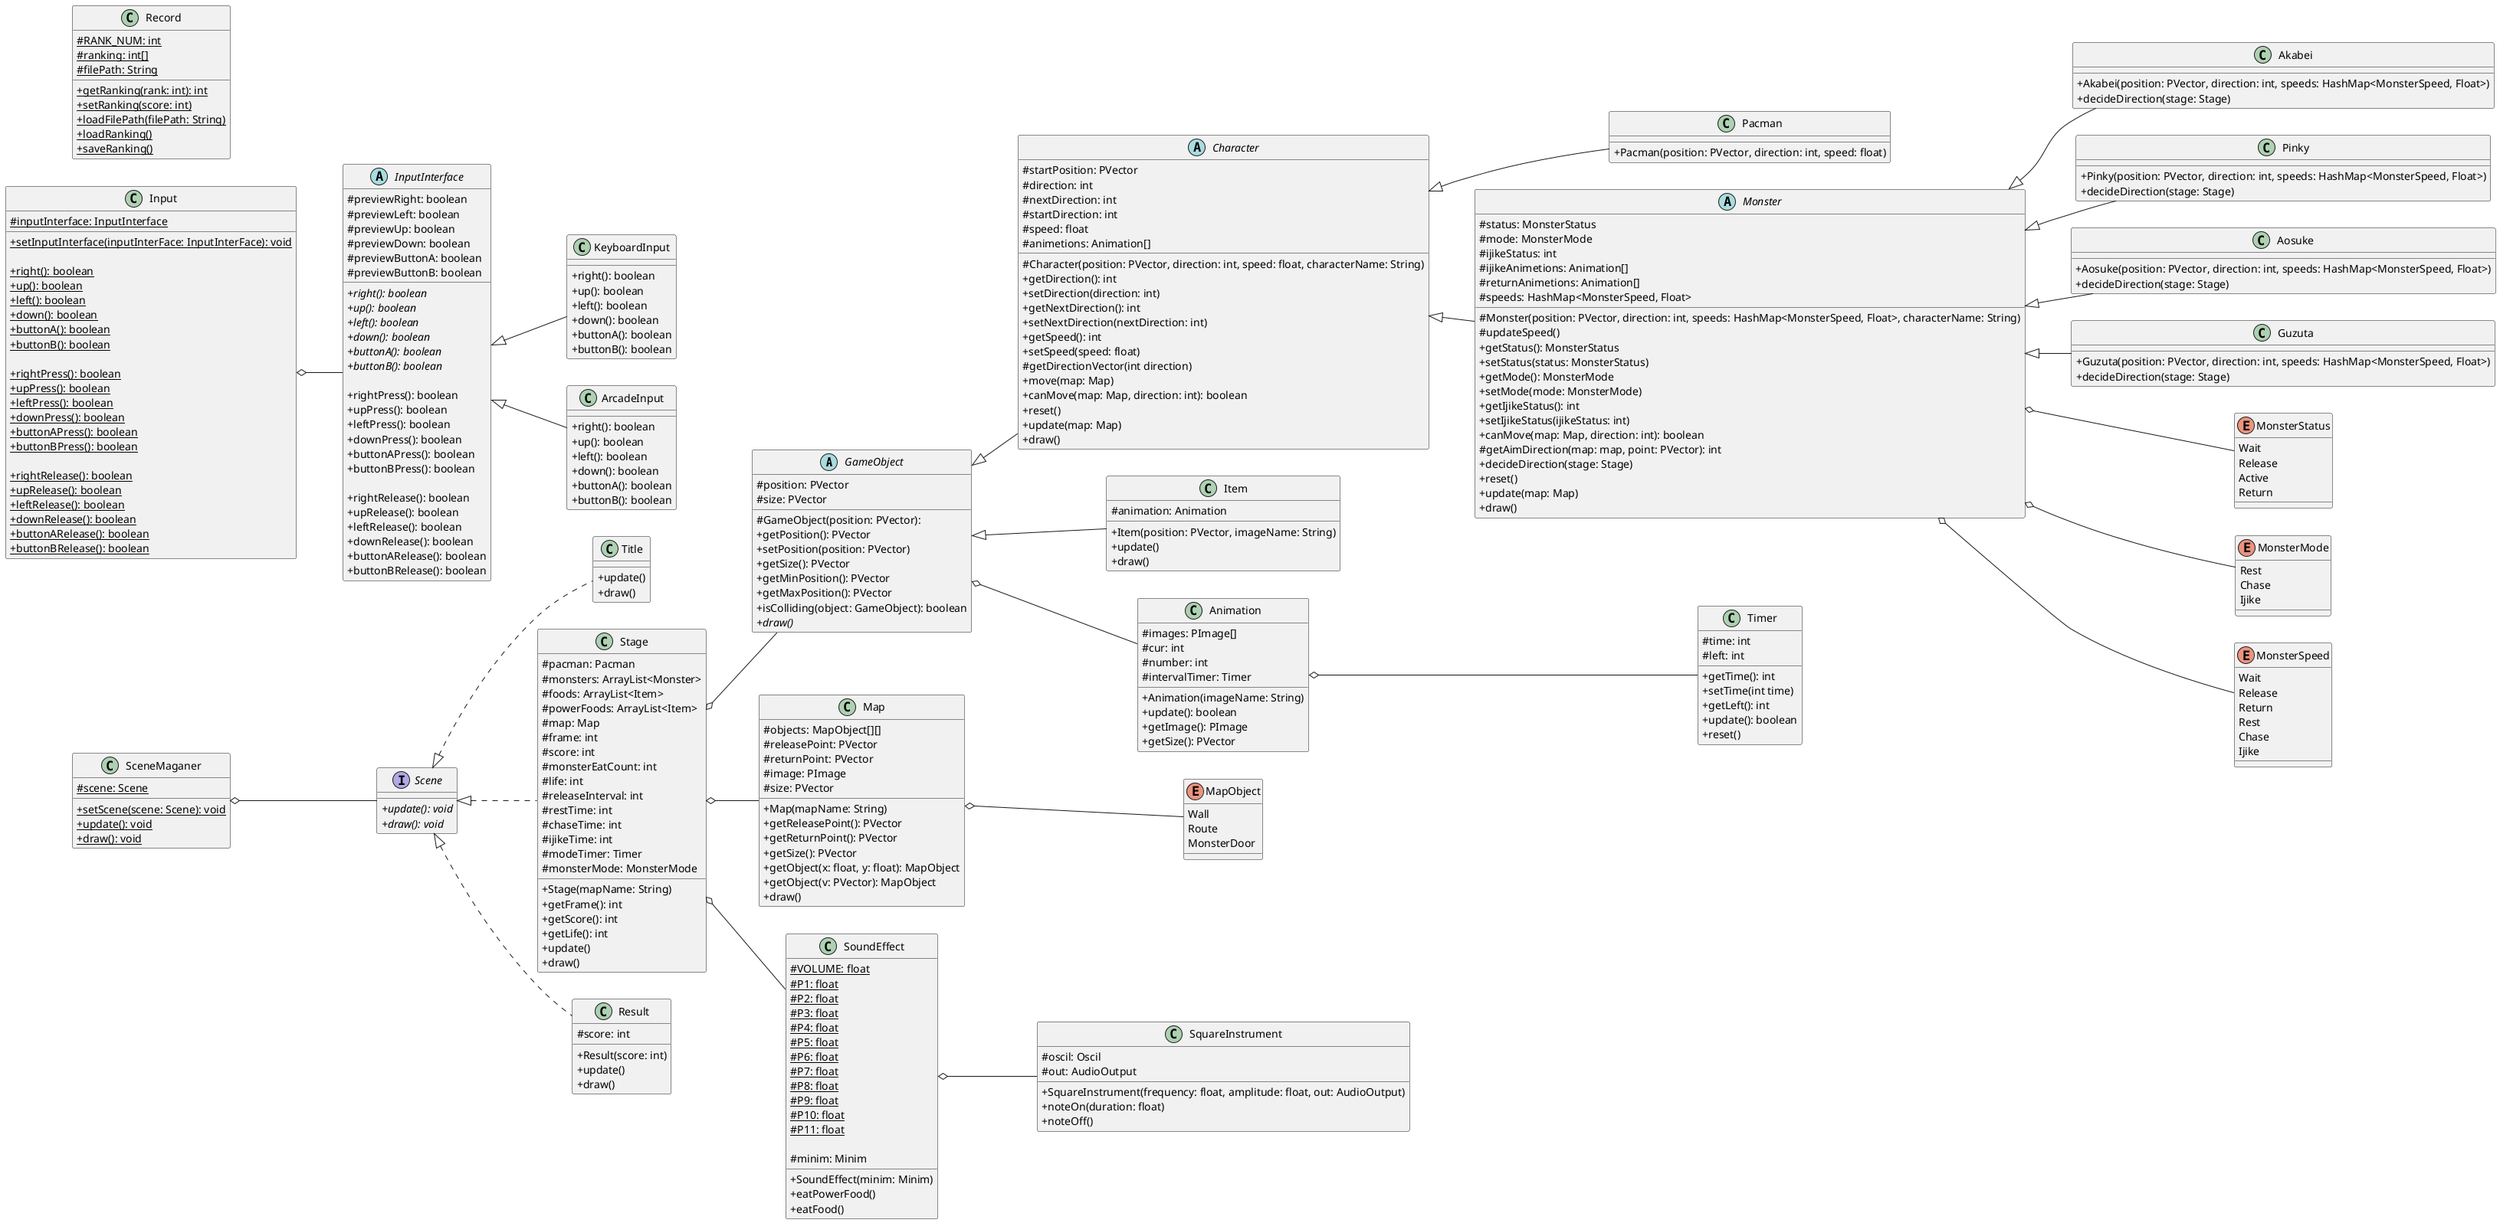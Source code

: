 @startuml pacman

left to right direction

skinparam Shadowing false
skinparam classAttributeIconSize 0

GameObject <|-- Character
GameObject <|-- Item
GameObject o-- Animation

Animation o-- Timer

Character <|-- Pacman
Character <|-- Monster

Monster <|-- Akabei
Monster <|-- Pinky
Monster <|-- Aosuke
Monster <|-- Guzuta
Monster o-- MonsterStatus
Monster o-- MonsterMode
Monster o-- MonsterSpeed

Map o-- MapObject

SceneMaganer o-- Scene
Scene <|.. Title
Scene <|.. Stage
Scene <|.. Result

Stage o-- GameObject
Stage o-- Map
Stage o-- SoundEffect

SoundEffect o-- SquareInstrument

Input o-- InputInterface
InputInterface <|-- KeyboardInput
InputInterface <|-- ArcadeInput

abstract class GameObject {
    # position: PVector
    # size: PVector

    # GameObject(position: PVector):
    + getPosition(): PVector
    + setPosition(position: PVector)
    + getSize(): PVector
    + getMinPosition(): PVector
    + getMaxPosition(): PVector
    + isColliding(object: GameObject): boolean
    + {abstract} draw()
}

abstract class Character {
    # startPosition: PVector
    # direction: int
    # nextDirection: int
    # startDirection: int
    # speed: float
    # animetions: Animation[]

    # Character(position: PVector, direction: int, speed: float, characterName: String)
    + getDirection(): int
    + setDirection(direction: int)
    + getNextDirection(): int
    + setNextDirection(nextDirection: int)
    + getSpeed(): int
    + setSpeed(speed: float)
    # getDirectionVector(int direction)
    + move(map: Map)
    + canMove(map: Map, direction: int): boolean
    + reset()
    + update(map: Map)
    + draw()
}

class Pacman {
    + Pacman(position: PVector, direction: int, speed: float)
}

abstract class Monster {
    # status: MonsterStatus
    # mode: MonsterMode
    # ijikeStatus: int
    # ijikeAnimetions: Animation[]
    # returnAnimetions: Animation[]
    # speeds: HashMap<MonsterSpeed, Float>

    # Monster(position: PVector, direction: int, speeds: HashMap<MonsterSpeed, Float>, characterName: String)
    # updateSpeed()
    + getStatus(): MonsterStatus
    + setStatus(status: MonsterStatus)
    + getMode(): MonsterMode
    + setMode(mode: MonsterMode)
    + getIjikeStatus(): int
    + setIjikeStatus(ijikeStatus: int)
    + canMove(map: Map, direction: int): boolean
    # getAimDirection(map: map, point: PVector): int
    + decideDirection(stage: Stage)
    + reset()
    + update(map: Map)
    + draw()
}

enum MonsterStatus {
    Wait
    Release
    Active
    Return
}

enum MonsterMode {
    Rest
    Chase
    Ijike
}

enum MonsterSpeed {
    Wait
    Release
    Return
    Rest
    Chase
    Ijike
}

class Akabei {
    + Akabei(position: PVector, direction: int, speeds: HashMap<MonsterSpeed, Float>)
    + decideDirection(stage: Stage)
}

class Pinky {
    + Pinky(position: PVector, direction: int, speeds: HashMap<MonsterSpeed, Float>)
    + decideDirection(stage: Stage)
}

class Aosuke {
    + Aosuke(position: PVector, direction: int, speeds: HashMap<MonsterSpeed, Float>)
    + decideDirection(stage: Stage)
}

class Guzuta {
    + Guzuta(position: PVector, direction: int, speeds: HashMap<MonsterSpeed, Float>)
    + decideDirection(stage: Stage)
}

class Map {
    # objects: MapObject[][]
    # releasePoint: PVector
    # returnPoint: PVector
    # image: PImage
    # size: PVector

    + Map(mapName: String)
    + getReleasePoint(): PVector
    + getReturnPoint(): PVector
    + getSize(): PVector
    + getObject(x: float, y: float): MapObject
    + getObject(v: PVector): MapObject
    + draw()
}

enum MapObject {
    Wall
    Route
    MonsterDoor
}

class Item {
    # animation: Animation

    + Item(position: PVector, imageName: String)
    + update()
    + draw()
}

class Animation {
    # images: PImage[]
    # cur: int
    # number: int
    # intervalTimer: Timer

    + Animation(imageName: String)
    + update(): boolean
    + getImage(): PImage
    + getSize(): PVector
}

class Timer {
    # time: int
    # left: int

    + getTime(): int
    + setTime(int time)
    + getLeft(): int
    + update(): boolean
    + reset()
}

interface Scene {
    + {abstract} update(): void
    + {abstract} draw(): void
}

class SceneMaganer {
    # {static} scene: Scene

    + {static} setScene(scene: Scene): void
    + {static} update(): void
    + {static} draw(): void
}

class Stage {
    # pacman: Pacman
    # monsters: ArrayList<Monster>
    # foods: ArrayList<Item>
    # powerFoods: ArrayList<Item>
    # map: Map
    # frame: int
    # score: int
    # monsterEatCount: int
    # life: int
    # releaseInterval: int
    # restTime: int
    # chaseTime: int
    # ijikeTime: int
    # modeTimer: Timer
    # monsterMode: MonsterMode

    + Stage(mapName: String)
    + getFrame(): int
    + getScore(): int
    + getLife(): int
    + update()
    + draw()
}

class Title {
    + update()
    + draw()
}

class Result {
    # score: int

    + Result(score: int)
    + update()
    + draw()
}

class SoundEffect {
    # {static} VOLUME: float
    # {static} P1: float
    # {static} P2: float
    # {static} P3: float
    # {static} P4: float
    # {static} P5: float
    # {static} P6: float
    # {static} P7: float
    # {static} P8: float
    # {static} P9: float
    # {static} P10: float
    # {static} P11: float

    # minim: Minim

    + SoundEffect(minim: Minim)
    + eatPowerFood()
    + eatFood()
}

class SquareInstrument {
    # oscil: Oscil
    # out: AudioOutput

    + SquareInstrument(frequency: float, amplitude: float, out: AudioOutput)
    + noteOn(duration: float)
    + noteOff()
}

abstract class InputInterface {
    # previewRight: boolean
    # previewLeft: boolean
    # previewUp: boolean
    # previewDown: boolean
    # previewButtonA: boolean
    # previewButtonB: boolean

    + {abstract} right(): boolean
    + {abstract} up(): boolean
    + {abstract} left(): boolean
    + {abstract} down(): boolean
    + {abstract} buttonA(): boolean
    + {abstract} buttonB(): boolean

    + rightPress(): boolean
    + upPress(): boolean
    + leftPress(): boolean
    + downPress(): boolean
    + buttonAPress(): boolean
    + buttonBPress(): boolean

    + rightRelease(): boolean
    + upRelease(): boolean
    + leftRelease(): boolean
    + downRelease(): boolean
    + buttonARelease(): boolean
    + buttonBRelease(): boolean
}

class KeyboardInput {
    + right(): boolean
    + up(): boolean
    + left(): boolean
    + down(): boolean
    + buttonA(): boolean
    + buttonB(): boolean
}

class ArcadeInput {
    + right(): boolean
    + up(): boolean
    + left(): boolean
    + down(): boolean
    + buttonA(): boolean
    + buttonB(): boolean
}

class Input {
    # {static} inputInterface: InputInterface

    + {static} setInputInterface(inputInterFace: InputInterFace): void

    + {static} right(): boolean
    + {static} up(): boolean
    + {static} left(): boolean
    + {static} down(): boolean
    + {static} buttonA(): boolean
    + {static} buttonB(): boolean

    + {static} rightPress(): boolean
    + {static} upPress(): boolean
    + {static} leftPress(): boolean
    + {static} downPress(): boolean
    + {static} buttonAPress(): boolean
    + {static} buttonBPress(): boolean

    + {static} rightRelease(): boolean
    + {static} upRelease(): boolean
    + {static} leftRelease(): boolean
    + {static} downRelease(): boolean
    + {static} buttonARelease(): boolean
    + {static} buttonBRelease(): boolean
}

class Record {
    # {static} RANK_NUM: int
    # {static} ranking: int[]
    # {static} filePath: String

    + {static} getRanking(rank: int): int
    + {static} setRanking(score: int)
    + {static} loadFilePath(filePath: String)
    + {static} loadRanking()
    + {static} saveRanking()
}

@enduml

